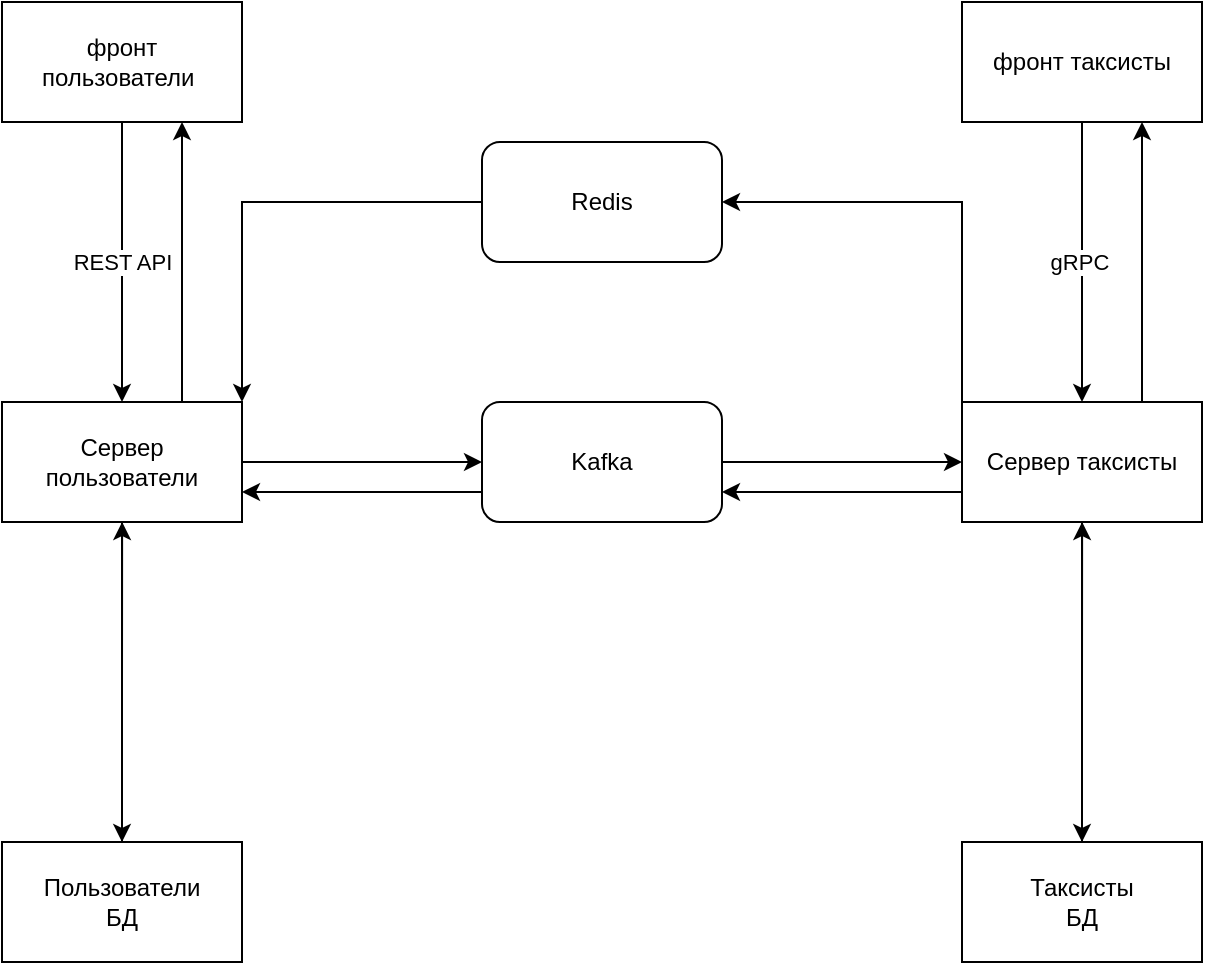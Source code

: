<mxfile version="26.1.0">
  <diagram name="Страница — 1" id="Fu8wY5AxLLHX3W0aY0oY">
    <mxGraphModel dx="972" dy="553" grid="1" gridSize="10" guides="1" tooltips="1" connect="1" arrows="1" fold="1" page="1" pageScale="1" pageWidth="827" pageHeight="1169" math="0" shadow="0">
      <root>
        <mxCell id="0" />
        <mxCell id="1" parent="0" />
        <mxCell id="BMWsFA4zCxu33dVuHz_g-49" style="edgeStyle=orthogonalEdgeStyle;rounded=0;orthogonalLoop=1;jettySize=auto;html=1;exitX=0.5;exitY=0;exitDx=0;exitDy=0;" edge="1" parent="1" source="BMWsFA4zCxu33dVuHz_g-4">
          <mxGeometry relative="1" as="geometry">
            <mxPoint x="180.059" y="460" as="targetPoint" />
          </mxGeometry>
        </mxCell>
        <mxCell id="BMWsFA4zCxu33dVuHz_g-4" value="Пользователи&lt;br&gt;БД" style="rounded=0;whiteSpace=wrap;html=1;" vertex="1" parent="1">
          <mxGeometry x="120" y="620" width="120" height="60" as="geometry" />
        </mxCell>
        <mxCell id="BMWsFA4zCxu33dVuHz_g-50" style="edgeStyle=orthogonalEdgeStyle;rounded=0;orthogonalLoop=1;jettySize=auto;html=1;exitX=0.5;exitY=0;exitDx=0;exitDy=0;" edge="1" parent="1" source="BMWsFA4zCxu33dVuHz_g-5">
          <mxGeometry relative="1" as="geometry">
            <mxPoint x="660.059" y="460" as="targetPoint" />
          </mxGeometry>
        </mxCell>
        <mxCell id="BMWsFA4zCxu33dVuHz_g-5" value="Таксисты&lt;div&gt;БД&lt;/div&gt;" style="rounded=0;whiteSpace=wrap;html=1;" vertex="1" parent="1">
          <mxGeometry x="600" y="620" width="120" height="60" as="geometry" />
        </mxCell>
        <mxCell id="BMWsFA4zCxu33dVuHz_g-43" style="edgeStyle=orthogonalEdgeStyle;rounded=0;orthogonalLoop=1;jettySize=auto;html=1;exitX=0;exitY=0;exitDx=0;exitDy=0;entryX=1;entryY=0.5;entryDx=0;entryDy=0;" edge="1" parent="1" source="BMWsFA4zCxu33dVuHz_g-7" target="BMWsFA4zCxu33dVuHz_g-37">
          <mxGeometry relative="1" as="geometry" />
        </mxCell>
        <mxCell id="BMWsFA4zCxu33dVuHz_g-46" style="edgeStyle=orthogonalEdgeStyle;rounded=0;orthogonalLoop=1;jettySize=auto;html=1;exitX=0;exitY=0.75;exitDx=0;exitDy=0;entryX=1;entryY=0.75;entryDx=0;entryDy=0;" edge="1" parent="1" source="BMWsFA4zCxu33dVuHz_g-7" target="BMWsFA4zCxu33dVuHz_g-14">
          <mxGeometry relative="1" as="geometry" />
        </mxCell>
        <mxCell id="BMWsFA4zCxu33dVuHz_g-48" style="edgeStyle=orthogonalEdgeStyle;rounded=0;orthogonalLoop=1;jettySize=auto;html=1;exitX=0.5;exitY=1;exitDx=0;exitDy=0;entryX=0.5;entryY=0;entryDx=0;entryDy=0;" edge="1" parent="1" source="BMWsFA4zCxu33dVuHz_g-7" target="BMWsFA4zCxu33dVuHz_g-5">
          <mxGeometry relative="1" as="geometry" />
        </mxCell>
        <mxCell id="BMWsFA4zCxu33dVuHz_g-55" style="edgeStyle=orthogonalEdgeStyle;rounded=0;orthogonalLoop=1;jettySize=auto;html=1;exitX=0.75;exitY=0;exitDx=0;exitDy=0;entryX=0.75;entryY=1;entryDx=0;entryDy=0;" edge="1" parent="1" source="BMWsFA4zCxu33dVuHz_g-7" target="BMWsFA4zCxu33dVuHz_g-12">
          <mxGeometry relative="1" as="geometry" />
        </mxCell>
        <mxCell id="BMWsFA4zCxu33dVuHz_g-7" value="Сервер таксисты" style="rounded=0;whiteSpace=wrap;html=1;" vertex="1" parent="1">
          <mxGeometry x="600" y="400" width="120" height="60" as="geometry" />
        </mxCell>
        <mxCell id="BMWsFA4zCxu33dVuHz_g-39" style="edgeStyle=orthogonalEdgeStyle;rounded=0;orthogonalLoop=1;jettySize=auto;html=1;entryX=0.5;entryY=0;entryDx=0;entryDy=0;" edge="1" parent="1" source="BMWsFA4zCxu33dVuHz_g-8" target="BMWsFA4zCxu33dVuHz_g-4">
          <mxGeometry relative="1" as="geometry" />
        </mxCell>
        <mxCell id="BMWsFA4zCxu33dVuHz_g-40" style="edgeStyle=orthogonalEdgeStyle;rounded=0;orthogonalLoop=1;jettySize=auto;html=1;entryX=0;entryY=0.5;entryDx=0;entryDy=0;" edge="1" parent="1" source="BMWsFA4zCxu33dVuHz_g-8" target="BMWsFA4zCxu33dVuHz_g-14">
          <mxGeometry relative="1" as="geometry" />
        </mxCell>
        <mxCell id="BMWsFA4zCxu33dVuHz_g-45" style="edgeStyle=orthogonalEdgeStyle;rounded=0;orthogonalLoop=1;jettySize=auto;html=1;exitX=0.75;exitY=0;exitDx=0;exitDy=0;entryX=0.75;entryY=1;entryDx=0;entryDy=0;" edge="1" parent="1" source="BMWsFA4zCxu33dVuHz_g-8" target="BMWsFA4zCxu33dVuHz_g-11">
          <mxGeometry relative="1" as="geometry" />
        </mxCell>
        <mxCell id="BMWsFA4zCxu33dVuHz_g-8" value="Сервер пользователи" style="rounded=0;whiteSpace=wrap;html=1;" vertex="1" parent="1">
          <mxGeometry x="120" y="400" width="120" height="60" as="geometry" />
        </mxCell>
        <mxCell id="BMWsFA4zCxu33dVuHz_g-38" value="REST API" style="edgeStyle=orthogonalEdgeStyle;rounded=0;orthogonalLoop=1;jettySize=auto;html=1;entryX=0.5;entryY=0;entryDx=0;entryDy=0;" edge="1" parent="1" source="BMWsFA4zCxu33dVuHz_g-11" target="BMWsFA4zCxu33dVuHz_g-8">
          <mxGeometry relative="1" as="geometry" />
        </mxCell>
        <mxCell id="BMWsFA4zCxu33dVuHz_g-11" value="фронт пользователи&lt;span style=&quot;white-space: pre;&quot;&gt;&#x9;&lt;/span&gt;" style="rounded=0;whiteSpace=wrap;html=1;" vertex="1" parent="1">
          <mxGeometry x="120" y="200" width="120" height="60" as="geometry" />
        </mxCell>
        <mxCell id="BMWsFA4zCxu33dVuHz_g-42" value="gRPC&amp;nbsp;" style="edgeStyle=orthogonalEdgeStyle;rounded=0;orthogonalLoop=1;jettySize=auto;html=1;entryX=0.5;entryY=0;entryDx=0;entryDy=0;" edge="1" parent="1" source="BMWsFA4zCxu33dVuHz_g-12" target="BMWsFA4zCxu33dVuHz_g-7">
          <mxGeometry relative="1" as="geometry" />
        </mxCell>
        <mxCell id="BMWsFA4zCxu33dVuHz_g-12" value="фронт таксисты" style="rounded=0;whiteSpace=wrap;html=1;" vertex="1" parent="1">
          <mxGeometry x="600" y="200" width="120" height="60" as="geometry" />
        </mxCell>
        <mxCell id="BMWsFA4zCxu33dVuHz_g-41" style="edgeStyle=orthogonalEdgeStyle;rounded=0;orthogonalLoop=1;jettySize=auto;html=1;entryX=0;entryY=0.5;entryDx=0;entryDy=0;" edge="1" parent="1" source="BMWsFA4zCxu33dVuHz_g-14" target="BMWsFA4zCxu33dVuHz_g-7">
          <mxGeometry relative="1" as="geometry" />
        </mxCell>
        <mxCell id="BMWsFA4zCxu33dVuHz_g-47" style="edgeStyle=orthogonalEdgeStyle;rounded=0;orthogonalLoop=1;jettySize=auto;html=1;exitX=0;exitY=0.75;exitDx=0;exitDy=0;entryX=1;entryY=0.75;entryDx=0;entryDy=0;" edge="1" parent="1" source="BMWsFA4zCxu33dVuHz_g-14" target="BMWsFA4zCxu33dVuHz_g-8">
          <mxGeometry relative="1" as="geometry" />
        </mxCell>
        <mxCell id="BMWsFA4zCxu33dVuHz_g-14" value="Kafka" style="rounded=1;whiteSpace=wrap;html=1;" vertex="1" parent="1">
          <mxGeometry x="360" y="400" width="120" height="60" as="geometry" />
        </mxCell>
        <mxCell id="BMWsFA4zCxu33dVuHz_g-44" style="edgeStyle=orthogonalEdgeStyle;rounded=0;orthogonalLoop=1;jettySize=auto;html=1;entryX=1;entryY=0;entryDx=0;entryDy=0;" edge="1" parent="1" source="BMWsFA4zCxu33dVuHz_g-37" target="BMWsFA4zCxu33dVuHz_g-8">
          <mxGeometry relative="1" as="geometry" />
        </mxCell>
        <mxCell id="BMWsFA4zCxu33dVuHz_g-37" value="Redis" style="rounded=1;whiteSpace=wrap;html=1;" vertex="1" parent="1">
          <mxGeometry x="360" y="270" width="120" height="60" as="geometry" />
        </mxCell>
      </root>
    </mxGraphModel>
  </diagram>
</mxfile>

